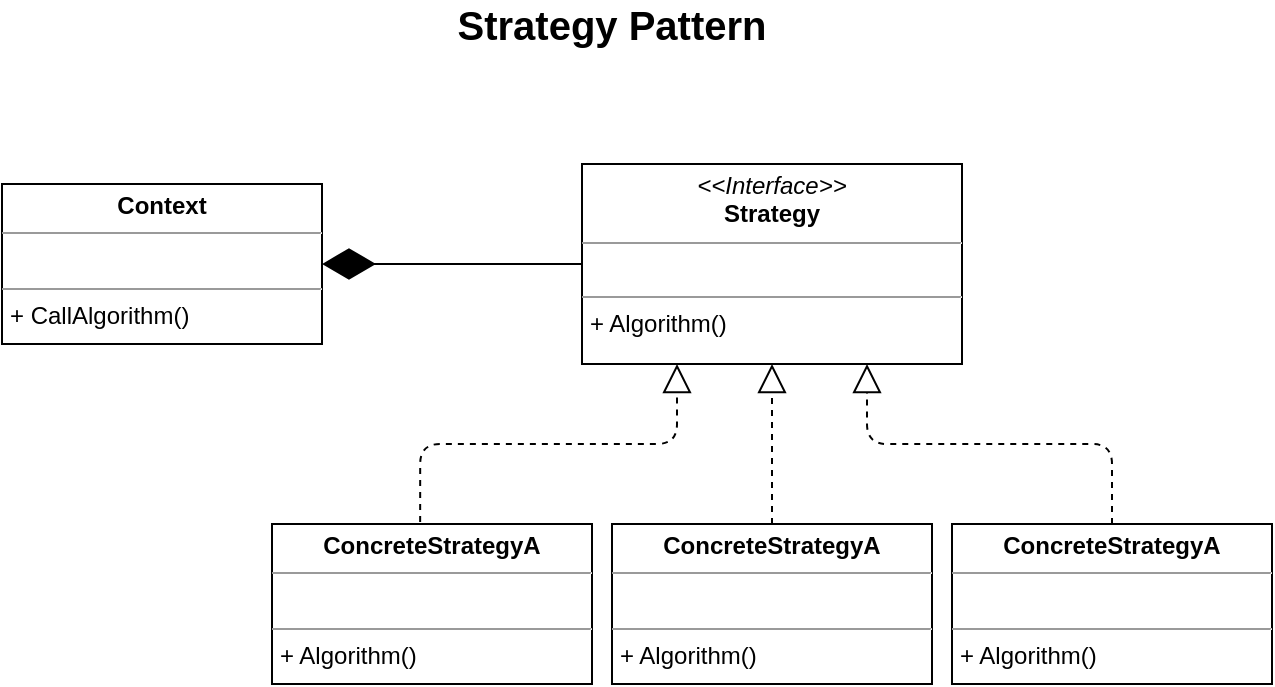 <mxfile version="14.6.9" type="device"><diagram id="C5RBs43oDa-KdzZeNtuy" name="Page-1"><mxGraphModel dx="1359" dy="802" grid="0" gridSize="10" guides="1" tooltips="1" connect="1" arrows="1" fold="1" page="1" pageScale="1" pageWidth="827" pageHeight="1169" math="0" shadow="0"><root><mxCell id="WIyWlLk6GJQsqaUBKTNV-0"/><mxCell id="WIyWlLk6GJQsqaUBKTNV-1" parent="WIyWlLk6GJQsqaUBKTNV-0"/><mxCell id="aWKXyKhaqWfdT5iMv-PM-24" value="&lt;p style=&quot;margin: 0px ; margin-top: 4px ; text-align: center&quot;&gt;&lt;i&gt;&amp;lt;&amp;lt;Interface&amp;gt;&amp;gt;&lt;/i&gt;&lt;br&gt;&lt;b&gt;Strategy&lt;/b&gt;&lt;/p&gt;&lt;hr size=&quot;1&quot;&gt;&lt;p style=&quot;margin: 0px ; margin-left: 4px&quot;&gt;&lt;br&gt;&lt;/p&gt;&lt;hr size=&quot;1&quot;&gt;&lt;p style=&quot;margin: 0px ; margin-left: 4px&quot;&gt;+ Algorithm()&lt;/p&gt;&lt;p style=&quot;margin: 0px ; margin-left: 4px&quot;&gt;&lt;br&gt;&lt;/p&gt;" style="verticalAlign=top;align=left;overflow=fill;fontSize=12;fontFamily=Helvetica;html=1;startSize=26;" vertex="1" parent="WIyWlLk6GJQsqaUBKTNV-1"><mxGeometry x="383" y="201" width="190" height="100" as="geometry"/></mxCell><mxCell id="aWKXyKhaqWfdT5iMv-PM-43" value="&lt;p style=&quot;margin: 0px ; margin-top: 4px ; text-align: center&quot;&gt;&lt;b&gt;ConcreteStrategyA&lt;/b&gt;&lt;/p&gt;&lt;hr size=&quot;1&quot;&gt;&lt;p style=&quot;margin: 0px ; margin-left: 4px&quot;&gt;&lt;br&gt;&lt;/p&gt;&lt;hr size=&quot;1&quot;&gt;&lt;p style=&quot;margin: 0px ; margin-left: 4px&quot;&gt;+ Algorithm()&lt;/p&gt;" style="verticalAlign=top;align=left;overflow=fill;fontSize=12;fontFamily=Helvetica;html=1;startSize=26;" vertex="1" parent="WIyWlLk6GJQsqaUBKTNV-1"><mxGeometry x="228" y="381" width="160" height="80" as="geometry"/></mxCell><mxCell id="aWKXyKhaqWfdT5iMv-PM-49" value="&lt;p style=&quot;margin: 0px ; margin-top: 4px ; text-align: center&quot;&gt;&lt;b&gt;ConcreteStrategyA&lt;/b&gt;&lt;/p&gt;&lt;hr size=&quot;1&quot;&gt;&lt;p style=&quot;margin: 0px ; margin-left: 4px&quot;&gt;&lt;br&gt;&lt;/p&gt;&lt;hr size=&quot;1&quot;&gt;&lt;p style=&quot;margin: 0px ; margin-left: 4px&quot;&gt;+ Algorithm()&lt;/p&gt;" style="verticalAlign=top;align=left;overflow=fill;fontSize=12;fontFamily=Helvetica;html=1;startSize=26;" vertex="1" parent="WIyWlLk6GJQsqaUBKTNV-1"><mxGeometry x="398" y="381" width="160" height="80" as="geometry"/></mxCell><mxCell id="aWKXyKhaqWfdT5iMv-PM-50" value="&lt;p style=&quot;margin: 0px ; margin-top: 4px ; text-align: center&quot;&gt;&lt;b&gt;ConcreteStrategyA&lt;/b&gt;&lt;/p&gt;&lt;hr size=&quot;1&quot;&gt;&lt;p style=&quot;margin: 0px ; margin-left: 4px&quot;&gt;&lt;br&gt;&lt;/p&gt;&lt;hr size=&quot;1&quot;&gt;&lt;p style=&quot;margin: 0px ; margin-left: 4px&quot;&gt;+ Algorithm()&lt;/p&gt;" style="verticalAlign=top;align=left;overflow=fill;fontSize=12;fontFamily=Helvetica;html=1;startSize=26;" vertex="1" parent="WIyWlLk6GJQsqaUBKTNV-1"><mxGeometry x="568" y="381" width="160" height="80" as="geometry"/></mxCell><mxCell id="aWKXyKhaqWfdT5iMv-PM-54" value="" style="endArrow=block;dashed=1;endFill=0;endSize=12;html=1;entryX=0.25;entryY=1;entryDx=0;entryDy=0;exitX=0.463;exitY=-0.012;exitDx=0;exitDy=0;exitPerimeter=0;edgeStyle=orthogonalEdgeStyle;" edge="1" parent="WIyWlLk6GJQsqaUBKTNV-1" source="aWKXyKhaqWfdT5iMv-PM-43" target="aWKXyKhaqWfdT5iMv-PM-24"><mxGeometry width="160" relative="1" as="geometry"><mxPoint x="283" y="461" as="sourcePoint"/><mxPoint x="443" y="461" as="targetPoint"/></mxGeometry></mxCell><mxCell id="aWKXyKhaqWfdT5iMv-PM-55" value="" style="endArrow=block;dashed=1;endFill=0;endSize=12;html=1;entryX=0.5;entryY=1;entryDx=0;entryDy=0;edgeStyle=orthogonalEdgeStyle;exitX=0.5;exitY=0;exitDx=0;exitDy=0;" edge="1" parent="WIyWlLk6GJQsqaUBKTNV-1" source="aWKXyKhaqWfdT5iMv-PM-49" target="aWKXyKhaqWfdT5iMv-PM-24"><mxGeometry width="160" relative="1" as="geometry"><mxPoint x="503" y="341" as="sourcePoint"/><mxPoint x="440.5" y="311" as="targetPoint"/></mxGeometry></mxCell><mxCell id="aWKXyKhaqWfdT5iMv-PM-56" value="" style="endArrow=block;dashed=1;endFill=0;endSize=12;html=1;entryX=0.75;entryY=1;entryDx=0;entryDy=0;exitX=0.5;exitY=0;exitDx=0;exitDy=0;edgeStyle=orthogonalEdgeStyle;" edge="1" parent="WIyWlLk6GJQsqaUBKTNV-1" source="aWKXyKhaqWfdT5iMv-PM-50" target="aWKXyKhaqWfdT5iMv-PM-24"><mxGeometry width="160" relative="1" as="geometry"><mxPoint x="322.08" y="440.04" as="sourcePoint"/><mxPoint x="450.5" y="321" as="targetPoint"/></mxGeometry></mxCell><mxCell id="aWKXyKhaqWfdT5iMv-PM-57" value="&lt;p style=&quot;margin: 0px ; margin-top: 4px ; text-align: center&quot;&gt;&lt;b&gt;Context&lt;/b&gt;&lt;/p&gt;&lt;hr size=&quot;1&quot;&gt;&lt;p style=&quot;margin: 0px ; margin-left: 4px&quot;&gt;&lt;br&gt;&lt;/p&gt;&lt;hr size=&quot;1&quot;&gt;&lt;p style=&quot;margin: 0px ; margin-left: 4px&quot;&gt;+ CallAlgorithm()&lt;/p&gt;" style="verticalAlign=top;align=left;overflow=fill;fontSize=12;fontFamily=Helvetica;html=1;startSize=26;" vertex="1" parent="WIyWlLk6GJQsqaUBKTNV-1"><mxGeometry x="93" y="211" width="160" height="80" as="geometry"/></mxCell><mxCell id="aWKXyKhaqWfdT5iMv-PM-58" value="" style="endArrow=diamondThin;endFill=1;endSize=24;html=1;entryX=1;entryY=0.5;entryDx=0;entryDy=0;exitX=0;exitY=0.5;exitDx=0;exitDy=0;" edge="1" parent="WIyWlLk6GJQsqaUBKTNV-1" source="aWKXyKhaqWfdT5iMv-PM-24" target="aWKXyKhaqWfdT5iMv-PM-57"><mxGeometry width="160" relative="1" as="geometry"><mxPoint x="283" y="461" as="sourcePoint"/><mxPoint x="443" y="461" as="targetPoint"/></mxGeometry></mxCell><mxCell id="aWKXyKhaqWfdT5iMv-PM-60" value="&lt;b&gt;&lt;font style=&quot;font-size: 20px&quot;&gt;Strategy Pattern&lt;/font&gt;&lt;/b&gt;" style="text;html=1;strokeColor=none;fillColor=none;align=center;verticalAlign=middle;whiteSpace=wrap;rounded=0;startSize=26;" vertex="1" parent="WIyWlLk6GJQsqaUBKTNV-1"><mxGeometry x="253" y="121" width="290" height="20" as="geometry"/></mxCell></root></mxGraphModel></diagram></mxfile>